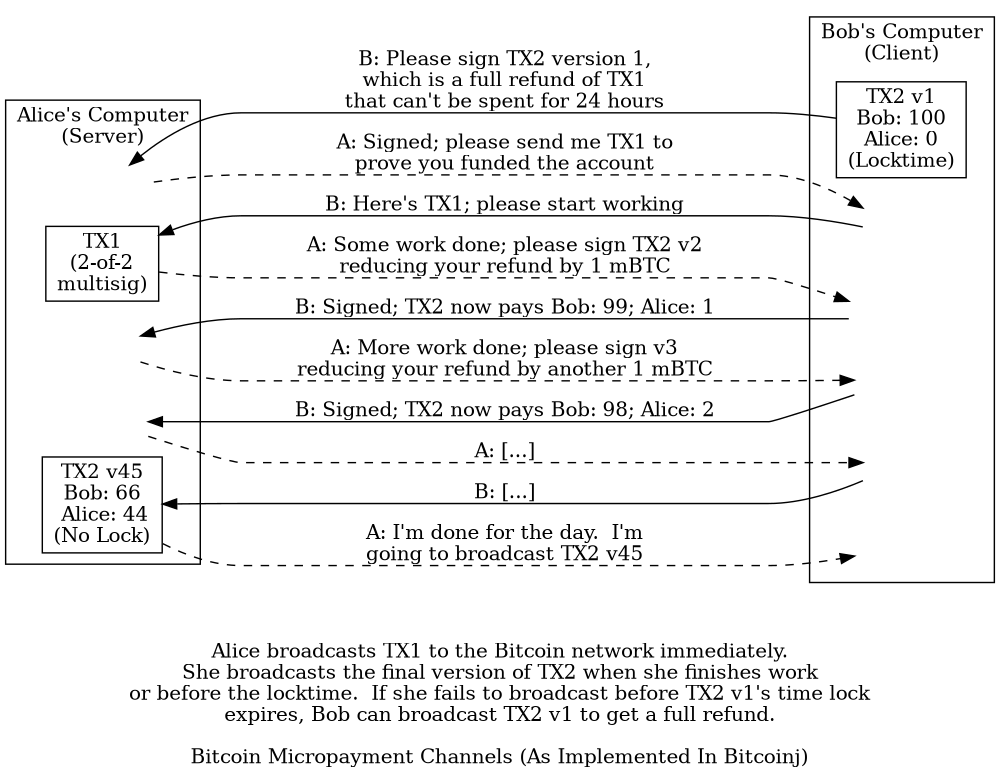digraph paymentchannel {
size=6.66;
rankdir=LR;
//splines = false;
nodesep = 0.1;

edge [ minlen = 4 ];
node [ style = invis, shape = box ];



subgraph cluster_alice {
    label = "Alice's Computer\n(Server)"
    rank = same;
    //atx2v1;
    atx2v1s;
    atx1v2 [ label = "TX1\n(2-of-2\nmultisig)", style = unfilled, bgcolor = grey ];

    //atx2v2;
    atx2v3 [ label = " \n \n "];
    atx2v4;
    atx2v5 [ label = "TX2 v45\nBob: 66\n Alice: 44\n(No Lock)", style = unfilled, bgcolor = grey ];

}

subgraph cluster_bob {
    label = "Bob's Computer\n(Client)"
    rank = same;
    btx2v1 [ label = "TX2 v1\nBob: 100\nAlice: 0\n(Locktime)", style = unfilled, bgcolor = grey ];
    //btx2v1s;
    btx1v2 [label = " \n \n \n "];

    btx2v2s;
    btx2v3;
    btx2v4 [ label = " \n \n \n "];
    btx2v5;
}

btx2v1 -> atx2v1s [ label = "B: Please sign TX2 version 1,\nwhich is a full refund of TX1\nthat can't be spent for 24 hours" ];
atx2v1s -> btx1v2 [ style = dashed, label = "A: Signed; please send me TX1 to\nprove you funded the account" ];
btx1v2 -> atx1v2 [ label = "B: Here's TX1; please start working" ];
atx1v2 -> btx2v2s [ style = dashed, label = "A: Some work done; please sign TX2 v2\nreducing your refund by 1 mBTC" ];
btx2v2s -> atx2v3 [ label = "B: Signed; TX2 now pays Bob: 99; Alice: 1" ];
atx2v3 -> btx2v3 [ style = dashed, label = "A: More work done; please sign v3\nreducing your refund by another 1 mBTC" ];
btx2v3 -> atx2v4 [ label = "B: Signed; TX2 now pays Bob: 98; Alice: 2" ];
atx2v4 -> btx2v4 [ style = dashed, label = "A: [...]" ];
btx2v4 -> atx2v5 [ label = "B: [...]" ];

atx2v5 -> btx2v5 [ style = dashed, label = "A: I'm done for the day.  I'm\ngoing to broadcast TX2 v45" ];


label = " \n \nAlice broadcasts TX1 to the Bitcoin network immediately.\nShe broadcasts the final version of TX2 when she finishes work\nor before the locktime.  If she fails to broadcast before TX2 v1's time lock\nexpires, Bob can broadcast TX2 v1 to get a full refund.\n \nBitcoin Micropayment Channels (As Implemented In Bitcoinj)"
}
